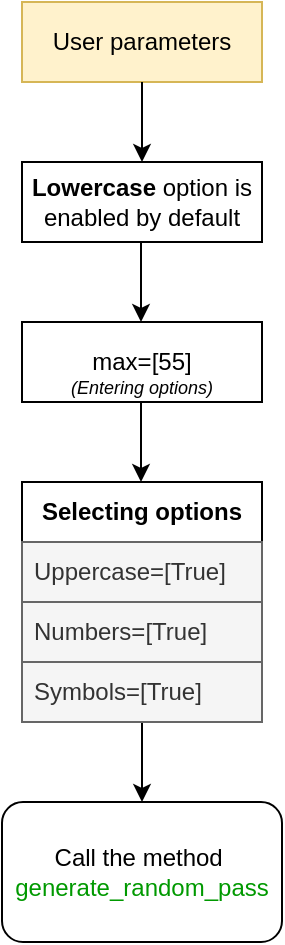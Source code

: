<mxfile version="23.1.8" type="github" pages="3">
  <diagram name="Basic User Setup" id="N_4NWSx4PDSUiFLjOK5d">
    <mxGraphModel dx="1434" dy="804" grid="1" gridSize="10" guides="1" tooltips="1" connect="1" arrows="1" fold="1" page="1" pageScale="1" pageWidth="827" pageHeight="1169" math="0" shadow="0">
      <root>
        <mxCell id="0" />
        <mxCell id="1" parent="0" />
        <mxCell id="zbF3CzR-IgTavKdsmXYZ-1" value="max=[55]" style="rounded=0;whiteSpace=wrap;html=1;" parent="1" vertex="1">
          <mxGeometry x="360" y="200" width="120" height="40" as="geometry" />
        </mxCell>
        <mxCell id="zbF3CzR-IgTavKdsmXYZ-3" value="User parameters" style="rounded=0;whiteSpace=wrap;html=1;fillColor=#fff2cc;strokeColor=#d6b656;" parent="1" vertex="1">
          <mxGeometry x="360" y="40" width="120" height="40" as="geometry" />
        </mxCell>
        <mxCell id="zbF3CzR-IgTavKdsmXYZ-26" style="edgeStyle=orthogonalEdgeStyle;rounded=0;orthogonalLoop=1;jettySize=auto;html=1;exitX=0.5;exitY=1;exitDx=0;exitDy=0;entryX=0.5;entryY=0;entryDx=0;entryDy=0;" parent="1" source="zbF3CzR-IgTavKdsmXYZ-7" target="CoNvU_MWiJ6UlSU7OJzy-4" edge="1">
          <mxGeometry relative="1" as="geometry">
            <mxPoint x="420" y="580" as="targetPoint" />
          </mxGeometry>
        </mxCell>
        <mxCell id="zbF3CzR-IgTavKdsmXYZ-7" value="&lt;b&gt;Selecting options&lt;/b&gt;" style="swimlane;fontStyle=0;childLayout=stackLayout;horizontal=1;startSize=30;horizontalStack=0;resizeParent=1;resizeParentMax=0;resizeLast=0;collapsible=1;marginBottom=0;whiteSpace=wrap;html=1;" parent="1" vertex="1">
          <mxGeometry x="360" y="280" width="120" height="120" as="geometry">
            <mxRectangle x="330" y="150" width="60" height="30" as="alternateBounds" />
          </mxGeometry>
        </mxCell>
        <mxCell id="zbF3CzR-IgTavKdsmXYZ-9" value="Uppercase=[True]" style="text;strokeColor=#666666;fillColor=#f5f5f5;align=left;verticalAlign=middle;spacingLeft=4;spacingRight=4;overflow=hidden;points=[[0,0.5],[1,0.5]];portConstraint=eastwest;rotatable=0;whiteSpace=wrap;html=1;fontColor=#333333;" parent="zbF3CzR-IgTavKdsmXYZ-7" vertex="1">
          <mxGeometry y="30" width="120" height="30" as="geometry" />
        </mxCell>
        <mxCell id="zbF3CzR-IgTavKdsmXYZ-11" value="Numbers=[True]" style="text;strokeColor=#666666;fillColor=#f5f5f5;align=left;verticalAlign=middle;spacingLeft=4;spacingRight=4;overflow=hidden;points=[[0,0.5],[1,0.5]];portConstraint=eastwest;rotatable=0;whiteSpace=wrap;html=1;fontColor=#333333;" parent="zbF3CzR-IgTavKdsmXYZ-7" vertex="1">
          <mxGeometry y="60" width="120" height="30" as="geometry" />
        </mxCell>
        <mxCell id="zbF3CzR-IgTavKdsmXYZ-10" value="Symbols=[True]" style="text;align=left;verticalAlign=middle;spacingLeft=4;spacingRight=4;overflow=hidden;points=[[0,0.5],[1,0.5]];portConstraint=eastwest;rotatable=0;whiteSpace=wrap;html=1;fillColor=#f5f5f5;fontColor=#333333;strokeColor=#666666;" parent="zbF3CzR-IgTavKdsmXYZ-7" vertex="1">
          <mxGeometry y="90" width="120" height="30" as="geometry" />
        </mxCell>
        <mxCell id="zbF3CzR-IgTavKdsmXYZ-12" value="&lt;font style=&quot;font-size: 9px;&quot;&gt;&lt;i&gt;(Entering options)&lt;/i&gt;&lt;/font&gt;" style="text;html=1;align=center;verticalAlign=middle;whiteSpace=wrap;rounded=0;" parent="1" vertex="1">
          <mxGeometry x="360" y="217" width="120" height="30" as="geometry" />
        </mxCell>
        <mxCell id="CoNvU_MWiJ6UlSU7OJzy-1" value="&lt;b&gt;Lowercase&lt;/b&gt; option is enabled by default" style="rounded=0;whiteSpace=wrap;html=1;" vertex="1" parent="1">
          <mxGeometry x="360" y="120" width="120" height="40" as="geometry" />
        </mxCell>
        <mxCell id="CoNvU_MWiJ6UlSU7OJzy-2" value="" style="endArrow=classic;html=1;rounded=0;exitX=0.5;exitY=1;exitDx=0;exitDy=0;strokeColor=default;align=center;verticalAlign=middle;fontFamily=Helvetica;fontSize=11;fontColor=default;labelBackgroundColor=default;entryX=0.5;entryY=0;entryDx=0;entryDy=0;" edge="1" parent="1" source="zbF3CzR-IgTavKdsmXYZ-3" target="CoNvU_MWiJ6UlSU7OJzy-1">
          <mxGeometry width="50" height="50" relative="1" as="geometry">
            <mxPoint x="600" y="90" as="sourcePoint" />
            <mxPoint x="600.5" y="150" as="targetPoint" />
          </mxGeometry>
        </mxCell>
        <mxCell id="CoNvU_MWiJ6UlSU7OJzy-4" value="Call the method&amp;nbsp;&lt;br&gt;&lt;font color=&quot;#009900&quot;&gt;generate_random_pass&lt;/font&gt;" style="rounded=1;whiteSpace=wrap;html=1;" vertex="1" parent="1">
          <mxGeometry x="350" y="440" width="140" height="70" as="geometry" />
        </mxCell>
        <mxCell id="eqCfFE465HqF0qMwd4pf-3" value="" style="endArrow=classic;html=1;rounded=0;exitX=0.5;exitY=1;exitDx=0;exitDy=0;strokeColor=default;align=center;verticalAlign=middle;fontFamily=Helvetica;fontSize=11;fontColor=default;labelBackgroundColor=default;entryX=0.5;entryY=0;entryDx=0;entryDy=0;" edge="1" parent="1">
          <mxGeometry width="50" height="50" relative="1" as="geometry">
            <mxPoint x="419.5" y="160" as="sourcePoint" />
            <mxPoint x="419.5" y="200" as="targetPoint" />
          </mxGeometry>
        </mxCell>
        <mxCell id="eqCfFE465HqF0qMwd4pf-4" value="" style="endArrow=classic;html=1;rounded=0;exitX=0.5;exitY=1;exitDx=0;exitDy=0;strokeColor=default;align=center;verticalAlign=middle;fontFamily=Helvetica;fontSize=11;fontColor=default;labelBackgroundColor=default;entryX=0.5;entryY=0;entryDx=0;entryDy=0;" edge="1" parent="1">
          <mxGeometry width="50" height="50" relative="1" as="geometry">
            <mxPoint x="419.5" y="240" as="sourcePoint" />
            <mxPoint x="419.5" y="280" as="targetPoint" />
          </mxGeometry>
        </mxCell>
      </root>
    </mxGraphModel>
  </diagram>
  <diagram id="c3B6bcl9Q5xFeJvbPIpL" name="generate_random_pass">
    <mxGraphModel dx="2261" dy="1973" grid="1" gridSize="10" guides="1" tooltips="1" connect="1" arrows="1" fold="1" page="1" pageScale="1" pageWidth="827" pageHeight="1169" math="0" shadow="0">
      <root>
        <mxCell id="0" />
        <mxCell id="1" parent="0" />
        <mxCell id="7wAp7gqFgZ6DAbRb2kd5-7" style="edgeStyle=orthogonalEdgeStyle;rounded=0;orthogonalLoop=1;jettySize=auto;html=1;entryX=0.5;entryY=0;entryDx=0;entryDy=0;" parent="1" source="7wAp7gqFgZ6DAbRb2kd5-1" target="7wAp7gqFgZ6DAbRb2kd5-2" edge="1">
          <mxGeometry relative="1" as="geometry">
            <mxPoint x="454" y="170" as="sourcePoint" />
          </mxGeometry>
        </mxCell>
        <mxCell id="7wAp7gqFgZ6DAbRb2kd5-11" style="edgeStyle=orthogonalEdgeStyle;rounded=0;orthogonalLoop=1;jettySize=auto;html=1;exitX=0;exitY=0.5;exitDx=0;exitDy=0;entryX=0.5;entryY=0;entryDx=0;entryDy=0;" parent="1" source="7wAp7gqFgZ6DAbRb2kd5-1" target="7wAp7gqFgZ6DAbRb2kd5-10" edge="1">
          <mxGeometry relative="1" as="geometry" />
        </mxCell>
        <mxCell id="7wAp7gqFgZ6DAbRb2kd5-1" value="uppercase?" style="rhombus;whiteSpace=wrap;html=1;" parent="1" vertex="1">
          <mxGeometry x="320" y="120" width="80" height="80" as="geometry" />
        </mxCell>
        <mxCell id="7wAp7gqFgZ6DAbRb2kd5-14" style="edgeStyle=orthogonalEdgeStyle;rounded=0;orthogonalLoop=1;jettySize=auto;html=1;exitX=0.5;exitY=1;exitDx=0;exitDy=0;" parent="1" source="7wAp7gqFgZ6DAbRb2kd5-2" target="7wAp7gqFgZ6DAbRb2kd5-13" edge="1">
          <mxGeometry relative="1" as="geometry" />
        </mxCell>
        <mxCell id="7wAp7gqFgZ6DAbRb2kd5-2" value="add &lt;b&gt;upper&lt;/b&gt; case option" style="rounded=0;whiteSpace=wrap;html=1;" parent="1" vertex="1">
          <mxGeometry x="684" y="210" width="80" height="40" as="geometry" />
        </mxCell>
        <mxCell id="7wAp7gqFgZ6DAbRb2kd5-8" value="True" style="text;html=1;align=center;verticalAlign=middle;whiteSpace=wrap;rounded=0;" parent="1" vertex="1">
          <mxGeometry x="500" y="130" width="60" height="30" as="geometry" />
        </mxCell>
        <mxCell id="7wAp7gqFgZ6DAbRb2kd5-24" style="edgeStyle=orthogonalEdgeStyle;rounded=0;orthogonalLoop=1;jettySize=auto;html=1;exitX=0;exitY=0.5;exitDx=0;exitDy=0;entryX=0.5;entryY=0;entryDx=0;entryDy=0;" parent="1" source="7wAp7gqFgZ6DAbRb2kd5-10" target="7wAp7gqFgZ6DAbRb2kd5-23" edge="1">
          <mxGeometry relative="1" as="geometry" />
        </mxCell>
        <mxCell id="7wAp7gqFgZ6DAbRb2kd5-56" style="edgeStyle=orthogonalEdgeStyle;rounded=0;orthogonalLoop=1;jettySize=auto;html=1;exitX=1;exitY=0.5;exitDx=0;exitDy=0;" parent="1" source="7wAp7gqFgZ6DAbRb2kd5-10" target="7wAp7gqFgZ6DAbRb2kd5-16" edge="1">
          <mxGeometry relative="1" as="geometry">
            <mxPoint x="50" y="252.5" as="sourcePoint" />
          </mxGeometry>
        </mxCell>
        <mxCell id="7wAp7gqFgZ6DAbRb2kd5-10" value="Numbers?" style="rhombus;whiteSpace=wrap;html=1;" parent="1" vertex="1">
          <mxGeometry x="-40" y="210" width="80" height="80" as="geometry" />
        </mxCell>
        <mxCell id="7wAp7gqFgZ6DAbRb2kd5-12" value="False" style="text;html=1;align=center;verticalAlign=middle;whiteSpace=wrap;rounded=0;" parent="1" vertex="1">
          <mxGeometry x="120" y="130" width="60" height="30" as="geometry" />
        </mxCell>
        <mxCell id="7wAp7gqFgZ6DAbRb2kd5-26" style="edgeStyle=orthogonalEdgeStyle;rounded=0;orthogonalLoop=1;jettySize=auto;html=1;entryX=0.5;entryY=0;entryDx=0;entryDy=0;" parent="1" source="7wAp7gqFgZ6DAbRb2kd5-13" target="7wAp7gqFgZ6DAbRb2kd5-22" edge="1">
          <mxGeometry relative="1" as="geometry">
            <mxPoint x="634" y="330" as="sourcePoint" />
          </mxGeometry>
        </mxCell>
        <mxCell id="7wAp7gqFgZ6DAbRb2kd5-52" style="edgeStyle=orthogonalEdgeStyle;rounded=0;orthogonalLoop=1;jettySize=auto;html=1;exitX=1;exitY=0.5;exitDx=0;exitDy=0;entryX=0.5;entryY=0;entryDx=0;entryDy=0;" parent="1" source="7wAp7gqFgZ6DAbRb2kd5-13" target="7wAp7gqFgZ6DAbRb2kd5-15" edge="1">
          <mxGeometry relative="1" as="geometry" />
        </mxCell>
        <mxCell id="7wAp7gqFgZ6DAbRb2kd5-13" value="Numbers?" style="rhombus;whiteSpace=wrap;html=1;" parent="1" vertex="1">
          <mxGeometry x="684" y="290" width="80" height="80" as="geometry" />
        </mxCell>
        <mxCell id="7wAp7gqFgZ6DAbRb2kd5-27" style="edgeStyle=orthogonalEdgeStyle;rounded=0;orthogonalLoop=1;jettySize=auto;html=1;exitX=0.5;exitY=1;exitDx=0;exitDy=0;entryX=0.5;entryY=0;entryDx=0;entryDy=0;" parent="1" target="7wAp7gqFgZ6DAbRb2kd5-25" edge="1">
          <mxGeometry relative="1" as="geometry">
            <mxPoint x="880" y="412.5" as="sourcePoint" />
          </mxGeometry>
        </mxCell>
        <mxCell id="7wAp7gqFgZ6DAbRb2kd5-15" value="add &lt;b&gt;numbers&lt;/b&gt; case option" style="rounded=0;whiteSpace=wrap;html=1;" parent="1" vertex="1">
          <mxGeometry x="840" y="372.5" width="80" height="40" as="geometry" />
        </mxCell>
        <mxCell id="7wAp7gqFgZ6DAbRb2kd5-55" style="edgeStyle=orthogonalEdgeStyle;rounded=0;orthogonalLoop=1;jettySize=auto;html=1;exitX=0.5;exitY=1;exitDx=0;exitDy=0;entryX=0.5;entryY=0;entryDx=0;entryDy=0;" parent="1" source="7wAp7gqFgZ6DAbRb2kd5-16" target="7wAp7gqFgZ6DAbRb2kd5-54" edge="1">
          <mxGeometry relative="1" as="geometry" />
        </mxCell>
        <mxCell id="7wAp7gqFgZ6DAbRb2kd5-16" value="add &lt;b&gt;numbers&lt;/b&gt; case option" style="rounded=0;whiteSpace=wrap;html=1;" parent="1" vertex="1">
          <mxGeometry x="130" y="300" width="80" height="40" as="geometry" />
        </mxCell>
        <mxCell id="7wAp7gqFgZ6DAbRb2kd5-19" value="False" style="text;html=1;align=center;verticalAlign=middle;whiteSpace=wrap;rounded=0;" parent="1" vertex="1">
          <mxGeometry x="-100" y="220" width="60" height="30" as="geometry" />
        </mxCell>
        <mxCell id="7wAp7gqFgZ6DAbRb2kd5-20" value="True" style="text;html=1;align=center;verticalAlign=middle;whiteSpace=wrap;rounded=0;" parent="1" vertex="1">
          <mxGeometry x="790" y="300" width="60" height="30" as="geometry" />
        </mxCell>
        <mxCell id="7wAp7gqFgZ6DAbRb2kd5-21" value="True" style="text;html=1;align=center;verticalAlign=middle;whiteSpace=wrap;rounded=0;" parent="1" vertex="1">
          <mxGeometry x="70" y="222.5" width="60" height="30" as="geometry" />
        </mxCell>
        <mxCell id="7wAp7gqFgZ6DAbRb2kd5-34" style="edgeStyle=orthogonalEdgeStyle;rounded=0;orthogonalLoop=1;jettySize=auto;html=1;exitX=1;exitY=0.5;exitDx=0;exitDy=0;" parent="1" source="7wAp7gqFgZ6DAbRb2kd5-22" target="7wAp7gqFgZ6DAbRb2kd5-32" edge="1">
          <mxGeometry relative="1" as="geometry" />
        </mxCell>
        <mxCell id="7wAp7gqFgZ6DAbRb2kd5-39" style="edgeStyle=orthogonalEdgeStyle;rounded=0;orthogonalLoop=1;jettySize=auto;html=1;exitX=0;exitY=0.5;exitDx=0;exitDy=0;entryX=0.5;entryY=0;entryDx=0;entryDy=0;" parent="1" source="7wAp7gqFgZ6DAbRb2kd5-22" target="7wAp7gqFgZ6DAbRb2kd5-38" edge="1">
          <mxGeometry relative="1" as="geometry" />
        </mxCell>
        <mxCell id="7wAp7gqFgZ6DAbRb2kd5-22" value="Symbols?" style="rhombus;whiteSpace=wrap;html=1;" parent="1" vertex="1">
          <mxGeometry x="500" y="370" width="80" height="80" as="geometry" />
        </mxCell>
        <mxCell id="7wAp7gqFgZ6DAbRb2kd5-66" style="edgeStyle=orthogonalEdgeStyle;rounded=0;orthogonalLoop=1;jettySize=auto;html=1;exitX=0.5;exitY=1;exitDx=0;exitDy=0;entryX=0.5;entryY=0;entryDx=0;entryDy=0;" parent="1" source="cqtuQnzMamP3KueugGHB-1" target="7wAp7gqFgZ6DAbRb2kd5-65" edge="1">
          <mxGeometry relative="1" as="geometry" />
        </mxCell>
        <mxCell id="7wAp7gqFgZ6DAbRb2kd5-69" style="edgeStyle=orthogonalEdgeStyle;rounded=0;orthogonalLoop=1;jettySize=auto;html=1;exitX=0;exitY=0.5;exitDx=0;exitDy=0;" parent="1" source="7wAp7gqFgZ6DAbRb2kd5-23" target="7wAp7gqFgZ6DAbRb2kd5-68" edge="1">
          <mxGeometry relative="1" as="geometry" />
        </mxCell>
        <mxCell id="7wAp7gqFgZ6DAbRb2kd5-23" value="Symbols?" style="rhombus;whiteSpace=wrap;html=1;" parent="1" vertex="1">
          <mxGeometry x="-190" y="342.5" width="80" height="80" as="geometry" />
        </mxCell>
        <mxCell id="7wAp7gqFgZ6DAbRb2kd5-30" style="edgeStyle=orthogonalEdgeStyle;rounded=0;orthogonalLoop=1;jettySize=auto;html=1;exitX=1;exitY=0.5;exitDx=0;exitDy=0;entryX=0.5;entryY=0;entryDx=0;entryDy=0;" parent="1" source="7wAp7gqFgZ6DAbRb2kd5-25" target="7wAp7gqFgZ6DAbRb2kd5-29" edge="1">
          <mxGeometry relative="1" as="geometry" />
        </mxCell>
        <mxCell id="7wAp7gqFgZ6DAbRb2kd5-53" style="edgeStyle=orthogonalEdgeStyle;rounded=0;orthogonalLoop=1;jettySize=auto;html=1;exitX=0;exitY=0.5;exitDx=0;exitDy=0;" parent="1" source="7wAp7gqFgZ6DAbRb2kd5-25" target="7wAp7gqFgZ6DAbRb2kd5-51" edge="1">
          <mxGeometry relative="1" as="geometry" />
        </mxCell>
        <mxCell id="7wAp7gqFgZ6DAbRb2kd5-25" value="Symbols?" style="rhombus;whiteSpace=wrap;html=1;" parent="1" vertex="1">
          <mxGeometry x="840" y="452.5" width="80" height="80" as="geometry" />
        </mxCell>
        <mxCell id="7wAp7gqFgZ6DAbRb2kd5-28" value="False" style="text;html=1;align=center;verticalAlign=middle;whiteSpace=wrap;rounded=0;" parent="1" vertex="1">
          <mxGeometry x="584" y="295" width="60" height="30" as="geometry" />
        </mxCell>
        <mxCell id="7wAp7gqFgZ6DAbRb2kd5-29" value="add &lt;b&gt;symbols&lt;/b&gt; case option" style="rounded=0;whiteSpace=wrap;html=1;" parent="1" vertex="1">
          <mxGeometry x="920" y="550" width="80" height="40" as="geometry" />
        </mxCell>
        <mxCell id="7wAp7gqFgZ6DAbRb2kd5-42" style="edgeStyle=orthogonalEdgeStyle;rounded=0;orthogonalLoop=1;jettySize=auto;html=1;exitX=0.5;exitY=1;exitDx=0;exitDy=0;entryX=0.5;entryY=0;entryDx=0;entryDy=0;" parent="1" source="7wAp7gqFgZ6DAbRb2kd5-32" target="7wAp7gqFgZ6DAbRb2kd5-40" edge="1">
          <mxGeometry relative="1" as="geometry" />
        </mxCell>
        <mxCell id="7wAp7gqFgZ6DAbRb2kd5-32" value="add &lt;b&gt;symbols&lt;/b&gt; case option" style="rounded=0;whiteSpace=wrap;html=1;" parent="1" vertex="1">
          <mxGeometry x="574" y="450" width="80" height="40" as="geometry" />
        </mxCell>
        <mxCell id="7wAp7gqFgZ6DAbRb2kd5-35" value="True" style="text;html=1;align=center;verticalAlign=middle;whiteSpace=wrap;rounded=0;" parent="1" vertex="1">
          <mxGeometry x="574" y="380" width="60" height="30" as="geometry" />
        </mxCell>
        <mxCell id="7wAp7gqFgZ6DAbRb2kd5-37" value="False" style="text;html=1;align=center;verticalAlign=middle;whiteSpace=wrap;rounded=0;" parent="1" vertex="1">
          <mxGeometry x="440" y="380" width="60" height="30" as="geometry" />
        </mxCell>
        <mxCell id="7wAp7gqFgZ6DAbRb2kd5-38" value="generate pass with &lt;b&gt;&lt;font color=&quot;#ff3333&quot;&gt;only&lt;/font&gt;&lt;/b&gt; &lt;b&gt;upper&lt;/b&gt; option" style="rounded=1;whiteSpace=wrap;html=1;" parent="1" vertex="1">
          <mxGeometry x="400" y="440" width="90" height="70" as="geometry" />
        </mxCell>
        <mxCell id="7wAp7gqFgZ6DAbRb2kd5-40" value="generate pass with&amp;nbsp;&lt;b&gt;upper &lt;/b&gt;and&lt;b&gt; symbols&lt;/b&gt; options" style="rounded=1;whiteSpace=wrap;html=1;" parent="1" vertex="1">
          <mxGeometry x="561" y="530" width="106" height="60" as="geometry" />
        </mxCell>
        <mxCell id="7wAp7gqFgZ6DAbRb2kd5-46" value="generate pass with&amp;nbsp;&lt;b&gt;upper, numbers&amp;nbsp;&lt;/b&gt;and&lt;b&gt; symbols&lt;/b&gt; options" style="rounded=1;whiteSpace=wrap;html=1;" parent="1" vertex="1">
          <mxGeometry x="920" y="640" width="106" height="60" as="geometry" />
        </mxCell>
        <mxCell id="7wAp7gqFgZ6DAbRb2kd5-48" style="edgeStyle=orthogonalEdgeStyle;rounded=0;orthogonalLoop=1;jettySize=auto;html=1;exitX=0.5;exitY=1;exitDx=0;exitDy=0;entryX=0.377;entryY=-0.017;entryDx=0;entryDy=0;entryPerimeter=0;" parent="1" source="7wAp7gqFgZ6DAbRb2kd5-29" target="7wAp7gqFgZ6DAbRb2kd5-46" edge="1">
          <mxGeometry relative="1" as="geometry" />
        </mxCell>
        <mxCell id="7wAp7gqFgZ6DAbRb2kd5-49" value="True" style="text;html=1;align=center;verticalAlign=middle;whiteSpace=wrap;rounded=0;" parent="1" vertex="1">
          <mxGeometry x="920" y="462.5" width="60" height="30" as="geometry" />
        </mxCell>
        <mxCell id="7wAp7gqFgZ6DAbRb2kd5-50" value="False" style="text;html=1;align=center;verticalAlign=middle;whiteSpace=wrap;rounded=0;" parent="1" vertex="1">
          <mxGeometry x="780" y="462.5" width="60" height="30" as="geometry" />
        </mxCell>
        <mxCell id="7wAp7gqFgZ6DAbRb2kd5-51" value="generate pass with&amp;nbsp;&lt;b&gt;upper &lt;/b&gt;and&lt;b&gt;&amp;nbsp;numbers&lt;/b&gt;&amp;nbsp;options" style="rounded=1;whiteSpace=wrap;html=1;" parent="1" vertex="1">
          <mxGeometry x="720" y="580" width="120" height="67.5" as="geometry" />
        </mxCell>
        <mxCell id="7wAp7gqFgZ6DAbRb2kd5-58" style="edgeStyle=orthogonalEdgeStyle;rounded=0;orthogonalLoop=1;jettySize=auto;html=1;exitX=1;exitY=0.5;exitDx=0;exitDy=0;entryX=0.5;entryY=0;entryDx=0;entryDy=0;" parent="1" source="7wAp7gqFgZ6DAbRb2kd5-54" target="7wAp7gqFgZ6DAbRb2kd5-57" edge="1">
          <mxGeometry relative="1" as="geometry" />
        </mxCell>
        <mxCell id="7wAp7gqFgZ6DAbRb2kd5-61" style="edgeStyle=orthogonalEdgeStyle;rounded=0;orthogonalLoop=1;jettySize=auto;html=1;exitX=0;exitY=0.5;exitDx=0;exitDy=0;entryX=0.5;entryY=0;entryDx=0;entryDy=0;" parent="1" source="7wAp7gqFgZ6DAbRb2kd5-54" target="7wAp7gqFgZ6DAbRb2kd5-60" edge="1">
          <mxGeometry relative="1" as="geometry" />
        </mxCell>
        <mxCell id="7wAp7gqFgZ6DAbRb2kd5-54" value="Symbols?" style="rhombus;whiteSpace=wrap;html=1;" parent="1" vertex="1">
          <mxGeometry x="130" y="375" width="80" height="80" as="geometry" />
        </mxCell>
        <mxCell id="7wAp7gqFgZ6DAbRb2kd5-64" style="edgeStyle=orthogonalEdgeStyle;rounded=0;orthogonalLoop=1;jettySize=auto;html=1;exitX=0.5;exitY=1;exitDx=0;exitDy=0;entryX=0.5;entryY=0;entryDx=0;entryDy=0;" parent="1" source="7wAp7gqFgZ6DAbRb2kd5-57" target="7wAp7gqFgZ6DAbRb2kd5-63" edge="1">
          <mxGeometry relative="1" as="geometry" />
        </mxCell>
        <mxCell id="7wAp7gqFgZ6DAbRb2kd5-57" value="add&amp;nbsp;&lt;b&gt;symbols&lt;/b&gt;&amp;nbsp;case option" style="rounded=0;whiteSpace=wrap;html=1;" parent="1" vertex="1">
          <mxGeometry x="230" y="462.5" width="110" height="57.5" as="geometry" />
        </mxCell>
        <mxCell id="7wAp7gqFgZ6DAbRb2kd5-59" value="True" style="text;html=1;align=center;verticalAlign=middle;whiteSpace=wrap;rounded=0;" parent="1" vertex="1">
          <mxGeometry x="210" y="392.5" width="60" height="30" as="geometry" />
        </mxCell>
        <mxCell id="7wAp7gqFgZ6DAbRb2kd5-60" value="generate pass with &lt;b&gt;&lt;font color=&quot;#ff3333&quot;&gt;only&lt;/font&gt;&lt;/b&gt; &lt;b&gt;numbers&lt;/b&gt; option" style="rounded=1;whiteSpace=wrap;html=1;" parent="1" vertex="1">
          <mxGeometry x="20" y="460" width="100" height="60" as="geometry" />
        </mxCell>
        <mxCell id="7wAp7gqFgZ6DAbRb2kd5-62" value="False" style="text;html=1;align=center;verticalAlign=middle;whiteSpace=wrap;rounded=0;" parent="1" vertex="1">
          <mxGeometry x="70" y="390" width="60" height="30" as="geometry" />
        </mxCell>
        <mxCell id="7wAp7gqFgZ6DAbRb2kd5-63" value="generate pass with&lt;span style=&quot;caret-color: rgb(255, 51, 51);&quot;&gt;&lt;b&gt;&lt;font color=&quot;#ff3333&quot;&gt;&amp;nbsp;&lt;/font&gt;numbers &lt;/b&gt;and&lt;/span&gt;&amp;nbsp;&lt;b&gt;symbols&lt;/b&gt; option" style="rounded=1;whiteSpace=wrap;html=1;" parent="1" vertex="1">
          <mxGeometry x="235" y="570" width="100" height="60" as="geometry" />
        </mxCell>
        <mxCell id="7wAp7gqFgZ6DAbRb2kd5-65" value="generate pass with &lt;b&gt;&lt;font color=&quot;#ff3333&quot;&gt;only&lt;/font&gt;&lt;/b&gt; &lt;b&gt;symbols&lt;/b&gt; option" style="rounded=1;whiteSpace=wrap;html=1;" parent="1" vertex="1">
          <mxGeometry x="-115" y="554.5" width="100" height="60" as="geometry" />
        </mxCell>
        <mxCell id="7wAp7gqFgZ6DAbRb2kd5-67" value="True" style="text;html=1;align=center;verticalAlign=middle;whiteSpace=wrap;rounded=0;" parent="1" vertex="1">
          <mxGeometry x="-120" y="350" width="60" height="30" as="geometry" />
        </mxCell>
        <mxCell id="7wAp7gqFgZ6DAbRb2kd5-68" value="generate pass with &lt;b&gt;&lt;font color=&quot;#ff3333&quot;&gt;only&lt;/font&gt;&lt;/b&gt; &lt;b&gt;default&lt;/b&gt; option" style="rounded=1;whiteSpace=wrap;html=1;" parent="1" vertex="1">
          <mxGeometry x="-300" y="461.25" width="100" height="60" as="geometry" />
        </mxCell>
        <mxCell id="7wAp7gqFgZ6DAbRb2kd5-70" value="False" style="text;html=1;align=center;verticalAlign=middle;whiteSpace=wrap;rounded=0;" parent="1" vertex="1">
          <mxGeometry x="-260" y="350" width="60" height="30" as="geometry" />
        </mxCell>
        <mxCell id="cqtuQnzMamP3KueugGHB-2" value="" style="edgeStyle=orthogonalEdgeStyle;rounded=0;orthogonalLoop=1;jettySize=auto;html=1;exitX=1;exitY=0.5;exitDx=0;exitDy=0;entryX=0.5;entryY=0;entryDx=0;entryDy=0;" edge="1" parent="1" source="7wAp7gqFgZ6DAbRb2kd5-23" target="cqtuQnzMamP3KueugGHB-1">
          <mxGeometry relative="1" as="geometry">
            <mxPoint x="-110" y="383" as="sourcePoint" />
            <mxPoint x="-70" y="555" as="targetPoint" />
          </mxGeometry>
        </mxCell>
        <mxCell id="cqtuQnzMamP3KueugGHB-1" value="add&amp;nbsp;&lt;b&gt;symbols&lt;/b&gt;&amp;nbsp;case option" style="rounded=0;whiteSpace=wrap;html=1;" vertex="1" parent="1">
          <mxGeometry x="-120" y="440" width="110" height="57.5" as="geometry" />
        </mxCell>
        <mxCell id="hNqNjBY0zFXUOV-r7mcD-7" style="edgeStyle=orthogonalEdgeStyle;rounded=0;orthogonalLoop=1;jettySize=auto;html=1;exitX=0.5;exitY=1;exitDx=0;exitDy=0;entryX=0.5;entryY=0;entryDx=0;entryDy=0;" edge="1" parent="1" source="hNqNjBY0zFXUOV-r7mcD-2" target="hNqNjBY0zFXUOV-r7mcD-4">
          <mxGeometry relative="1" as="geometry" />
        </mxCell>
        <mxCell id="hNqNjBY0zFXUOV-r7mcD-2" value="Enable &lt;b&gt;Lowercase&lt;/b&gt; option" style="rounded=0;whiteSpace=wrap;html=1;" vertex="1" parent="1">
          <mxGeometry x="180" y="-160" width="120" height="40" as="geometry" />
        </mxCell>
        <mxCell id="hNqNjBY0zFXUOV-r7mcD-9" style="edgeStyle=orthogonalEdgeStyle;rounded=0;orthogonalLoop=1;jettySize=auto;html=1;exitX=0;exitY=0.5;exitDx=0;exitDy=0;entryX=0.5;entryY=0;entryDx=0;entryDy=0;" edge="1" parent="1" source="hNqNjBY0zFXUOV-r7mcD-4" target="hNqNjBY0zFXUOV-r7mcD-8">
          <mxGeometry relative="1" as="geometry" />
        </mxCell>
        <mxCell id="hNqNjBY0zFXUOV-r7mcD-15" style="edgeStyle=orthogonalEdgeStyle;rounded=0;orthogonalLoop=1;jettySize=auto;html=1;exitX=1;exitY=0.5;exitDx=0;exitDy=0;" edge="1" parent="1" source="hNqNjBY0zFXUOV-r7mcD-4" target="7wAp7gqFgZ6DAbRb2kd5-1">
          <mxGeometry relative="1" as="geometry" />
        </mxCell>
        <mxCell id="hNqNjBY0zFXUOV-r7mcD-4" value="Did user &lt;b&gt;change&lt;/b&gt;&amp;nbsp;default options?" style="rhombus;whiteSpace=wrap;html=1;" vertex="1" parent="1">
          <mxGeometry x="180" y="-80" width="120" height="110" as="geometry" />
        </mxCell>
        <mxCell id="hNqNjBY0zFXUOV-r7mcD-5" value="True" style="text;html=1;align=center;verticalAlign=middle;whiteSpace=wrap;rounded=0;" vertex="1" parent="1">
          <mxGeometry x="300" y="-50" width="60" height="30" as="geometry" />
        </mxCell>
        <mxCell id="hNqNjBY0zFXUOV-r7mcD-8" value="Generate pass with &lt;font color=&quot;#ff3333&quot;&gt;&lt;span style=&quot;caret-color: rgb(255, 51, 51);&quot;&gt;&lt;b&gt;all&amp;nbsp;&lt;/b&gt;&lt;/span&gt;&lt;/font&gt;&amp;nbsp;options" style="rounded=1;whiteSpace=wrap;html=1;" vertex="1" parent="1">
          <mxGeometry x="60" y="40" width="120" height="40" as="geometry" />
        </mxCell>
        <mxCell id="hNqNjBY0zFXUOV-r7mcD-10" value="False" style="text;html=1;align=center;verticalAlign=middle;whiteSpace=wrap;rounded=0;" vertex="1" parent="1">
          <mxGeometry x="120" y="-50" width="60" height="30" as="geometry" />
        </mxCell>
        <mxCell id="hNqNjBY0zFXUOV-r7mcD-13" style="edgeStyle=orthogonalEdgeStyle;rounded=0;orthogonalLoop=1;jettySize=auto;html=1;exitX=0.5;exitY=1;exitDx=0;exitDy=0;" edge="1" parent="1" source="hNqNjBY0zFXUOV-r7mcD-11" target="hNqNjBY0zFXUOV-r7mcD-2">
          <mxGeometry relative="1" as="geometry" />
        </mxCell>
        <mxCell id="hNqNjBY0zFXUOV-r7mcD-11" value="Call&lt;br&gt;&lt;b&gt;generate_random_pass (&lt;/b&gt;max=55, uppercase=1, numbers=1, symbol=1&lt;b&gt;)&lt;/b&gt;&amp;nbsp;" style="rounded=1;whiteSpace=wrap;html=1;" vertex="1" parent="1">
          <mxGeometry x="165" y="-260" width="150" height="60" as="geometry" />
        </mxCell>
      </root>
    </mxGraphModel>
  </diagram>
  <diagram id="sCylKgT20NJ6yT4uOjWi" name="GUI ">
    <mxGraphModel dx="1434" dy="804" grid="1" gridSize="10" guides="1" tooltips="1" connect="1" arrows="1" fold="1" page="1" pageScale="1" pageWidth="827" pageHeight="1169" math="0" shadow="0">
      <root>
        <mxCell id="0" />
        <mxCell id="1" parent="0" />
        <mxCell id="BY65DIgYJKh5SC2nDrtf-1" value="" style="rounded=1;whiteSpace=wrap;html=1;fillColor=#404040;" vertex="1" parent="1">
          <mxGeometry x="160" y="150" width="470" height="213" as="geometry" />
        </mxCell>
        <mxCell id="BY65DIgYJKh5SC2nDrtf-2" value="&lt;font style=&quot;font-size: 21px;&quot;&gt;&lt;b&gt;Password Generator GUI&lt;/b&gt;&lt;/font&gt;" style="text;html=1;align=center;verticalAlign=middle;whiteSpace=wrap;rounded=0;" vertex="1" parent="1">
          <mxGeometry x="270" y="120" width="206" height="10" as="geometry" />
        </mxCell>
        <mxCell id="BY65DIgYJKh5SC2nDrtf-3" value="&lt;font style=&quot;font-size: 10px;&quot; color=&quot;#b3b3b3&quot;&gt;&amp;lt;&lt;i&gt;generated user password&lt;/i&gt;&amp;gt;&lt;/font&gt;" style="rounded=0;whiteSpace=wrap;html=1;" vertex="1" parent="1">
          <mxGeometry x="280" y="265.5" width="170" height="22" as="geometry" />
        </mxCell>
        <mxCell id="BY65DIgYJKh5SC2nDrtf-4" value="&lt;font color=&quot;#00ff00&quot; style=&quot;font-size: 10px;&quot;&gt;&lt;i&gt;&amp;lt; A new generated password &amp;gt;&lt;/i&gt;&lt;/font&gt;" style="text;html=1;align=center;verticalAlign=middle;whiteSpace=wrap;rounded=0;" vertex="1" parent="1">
          <mxGeometry x="215" y="242" width="270" height="30" as="geometry" />
        </mxCell>
        <mxCell id="BY65DIgYJKh5SC2nDrtf-5" value="&lt;font style=&quot;font-size: 12px;&quot; color=&quot;#ffffff&quot;&gt;&lt;b&gt;Available&lt;span style=&quot;caret-color: rgb(255, 255, 255);&quot;&gt;&amp;nbsp;options&amp;nbsp;&lt;/span&gt;&lt;/b&gt;&lt;/font&gt;" style="text;html=1;align=center;verticalAlign=middle;whiteSpace=wrap;rounded=0;" vertex="1" parent="1">
          <mxGeometry x="404" y="150" width="270" height="30" as="geometry" />
        </mxCell>
        <mxCell id="BY65DIgYJKh5SC2nDrtf-6" value="" style="whiteSpace=wrap;html=1;aspect=fixed;" vertex="1" parent="1">
          <mxGeometry x="486" y="180" width="12" height="12" as="geometry" />
        </mxCell>
        <mxCell id="BY65DIgYJKh5SC2nDrtf-7" value="" style="whiteSpace=wrap;html=1;aspect=fixed;" vertex="1" parent="1">
          <mxGeometry x="486" y="200" width="12" height="12" as="geometry" />
        </mxCell>
        <mxCell id="BY65DIgYJKh5SC2nDrtf-8" value="" style="whiteSpace=wrap;html=1;aspect=fixed;" vertex="1" parent="1">
          <mxGeometry x="486" y="218" width="12" height="12" as="geometry" />
        </mxCell>
        <mxCell id="BY65DIgYJKh5SC2nDrtf-11" value="&lt;font color=&quot;#ffffff&quot; style=&quot;font-size: 10px;&quot;&gt;Uppercase &amp;nbsp;letters&lt;/font&gt;" style="text;html=1;align=center;verticalAlign=middle;whiteSpace=wrap;rounded=0;" vertex="1" parent="1">
          <mxGeometry x="480" y="170" width="130" height="30" as="geometry" />
        </mxCell>
        <mxCell id="BY65DIgYJKh5SC2nDrtf-12" value="&lt;font color=&quot;#f5f5f5&quot; style=&quot;font-size: 10px;&quot;&gt;Numbers&lt;/font&gt;" style="text;html=1;align=center;verticalAlign=middle;whiteSpace=wrap;rounded=0;" vertex="1" parent="1">
          <mxGeometry x="476" y="191" width="100" height="28" as="geometry" />
        </mxCell>
        <mxCell id="BY65DIgYJKh5SC2nDrtf-13" value="&lt;font style=&quot;font-size: 10px;&quot; color=&quot;#fafafa&quot;&gt;Symbols&lt;/font&gt;" style="text;html=1;align=center;verticalAlign=middle;whiteSpace=wrap;rounded=0;" vertex="1" parent="1">
          <mxGeometry x="478" y="209" width="95" height="30" as="geometry" />
        </mxCell>
        <mxCell id="BY65DIgYJKh5SC2nDrtf-15" value="&lt;b&gt;Generate&lt;/b&gt;" style="rounded=1;whiteSpace=wrap;html=1;" vertex="1" parent="1">
          <mxGeometry x="503" y="260" width="93" height="33" as="geometry" />
        </mxCell>
        <mxCell id="BY65DIgYJKh5SC2nDrtf-16" value="&lt;i&gt;Logo&lt;/i&gt;" style="ellipse;whiteSpace=wrap;html=1;" vertex="1" parent="1">
          <mxGeometry x="183" y="163" width="70" height="66" as="geometry" />
        </mxCell>
        <mxCell id="BY65DIgYJKh5SC2nDrtf-17" value="&lt;font color=&quot;#b3b3b3&quot; style=&quot;font-size: 10px;&quot;&gt;&amp;lt;&lt;i&gt;N&lt;/i&gt;&amp;gt;&lt;/font&gt;" style="rounded=0;whiteSpace=wrap;html=1;" vertex="1" parent="1">
          <mxGeometry x="404" y="187" width="20" height="22" as="geometry" />
        </mxCell>
        <mxCell id="BY65DIgYJKh5SC2nDrtf-18" value="&lt;font size=&quot;1&quot; color=&quot;#ffffff&quot;&gt;&lt;span style=&quot;caret-color: rgb(255, 255, 255);&quot;&gt;&lt;b&gt;Enter the Length:&lt;/b&gt;&lt;/span&gt;&lt;/font&gt;" style="text;html=1;align=center;verticalAlign=middle;whiteSpace=wrap;rounded=0;" vertex="1" parent="1">
          <mxGeometry x="268" y="186.5" width="182" height="19" as="geometry" />
        </mxCell>
        <mxCell id="BY65DIgYJKh5SC2nDrtf-20" value="&lt;font color=&quot;#ffffff&quot; style=&quot;font-size: 9px;&quot;&gt;Created by Krupoves &amp;lt;&lt;i&gt;YYYY&lt;/i&gt;&amp;gt;&lt;/font&gt;" style="text;html=1;align=center;verticalAlign=middle;whiteSpace=wrap;rounded=0;" vertex="1" parent="1">
          <mxGeometry x="280" y="340" width="190" height="30" as="geometry" />
        </mxCell>
        <mxCell id="tH4jMBEjqa-nQkdUnPkN-1" value="" style="endArrow=none;dashed=1;html=1;rounded=0;fillColor=#f8cecc;strokeColor=#b85450;" edge="1" parent="1">
          <mxGeometry width="50" height="50" relative="1" as="geometry">
            <mxPoint x="80" y="240" as="sourcePoint" />
            <mxPoint x="680" y="240" as="targetPoint" />
          </mxGeometry>
        </mxCell>
        <mxCell id="tH4jMBEjqa-nQkdUnPkN-2" value="" style="endArrow=none;dashed=1;html=1;rounded=0;fillColor=#f8cecc;strokeColor=#b85450;" edge="1" parent="1">
          <mxGeometry width="50" height="50" relative="1" as="geometry">
            <mxPoint x="470" y="400" as="sourcePoint" />
            <mxPoint x="470" y="120" as="targetPoint" />
          </mxGeometry>
        </mxCell>
        <mxCell id="tH4jMBEjqa-nQkdUnPkN-3" value="" style="endArrow=none;dashed=1;html=1;rounded=0;fillColor=#f8cecc;strokeColor=#b85450;" edge="1" parent="1">
          <mxGeometry width="50" height="50" relative="1" as="geometry">
            <mxPoint x="270" y="400" as="sourcePoint" />
            <mxPoint x="270" y="120" as="targetPoint" />
          </mxGeometry>
        </mxCell>
        <mxCell id="tH4jMBEjqa-nQkdUnPkN-4" value="" style="endArrow=none;dashed=1;html=1;rounded=0;fillColor=#f8cecc;strokeColor=#b85450;" edge="1" parent="1">
          <mxGeometry width="50" height="50" relative="1" as="geometry">
            <mxPoint x="84" y="320" as="sourcePoint" />
            <mxPoint x="684" y="320" as="targetPoint" />
          </mxGeometry>
        </mxCell>
        <mxCell id="tH4jMBEjqa-nQkdUnPkN-7" value="" style="verticalLabelPosition=bottom;verticalAlign=top;html=1;shape=mxgraph.basic.tick;fillColor=#d5e8d4;strokeColor=#82b366;" vertex="1" parent="1">
          <mxGeometry x="487" y="175" width="15" height="15" as="geometry" />
        </mxCell>
        <mxCell id="tH4jMBEjqa-nQkdUnPkN-8" value="" style="verticalLabelPosition=bottom;verticalAlign=top;html=1;shape=mxgraph.basic.tick;fillColor=#d5e8d4;strokeColor=#82b366;" vertex="1" parent="1">
          <mxGeometry x="488" y="195" width="15" height="15" as="geometry" />
        </mxCell>
        <mxCell id="tH4jMBEjqa-nQkdUnPkN-9" value="" style="verticalLabelPosition=bottom;verticalAlign=top;html=1;shape=mxgraph.basic.tick;fillColor=#d5e8d4;strokeColor=#82b366;" vertex="1" parent="1">
          <mxGeometry x="487" y="213" width="15" height="15" as="geometry" />
        </mxCell>
        <mxCell id="EWRfqrnsiBNSBi8_hWYm-1" value="&lt;font style=&quot;font-size: 10px;&quot; color=&quot;#ff3333&quot;&gt;&amp;lt;&amp;nbsp;&lt;i&gt;Wrong value was entered {value}&amp;nbsp;&lt;/i&gt;&amp;gt;&lt;/font&gt;" style="text;html=1;align=center;verticalAlign=middle;whiteSpace=wrap;rounded=0;" vertex="1" parent="1">
          <mxGeometry x="272" y="279" width="180" height="30" as="geometry" />
        </mxCell>
        <mxCell id="EWRfqrnsiBNSBi8_hWYm-4" value="&lt;font style=&quot;font-size: 21px;&quot;&gt;&lt;b&gt;Widget Hierarchy&lt;/b&gt;&lt;/font&gt;" style="text;html=1;align=center;verticalAlign=middle;whiteSpace=wrap;rounded=0;" vertex="1" parent="1">
          <mxGeometry x="262" y="440" width="206" height="10" as="geometry" />
        </mxCell>
      </root>
    </mxGraphModel>
  </diagram>
</mxfile>

